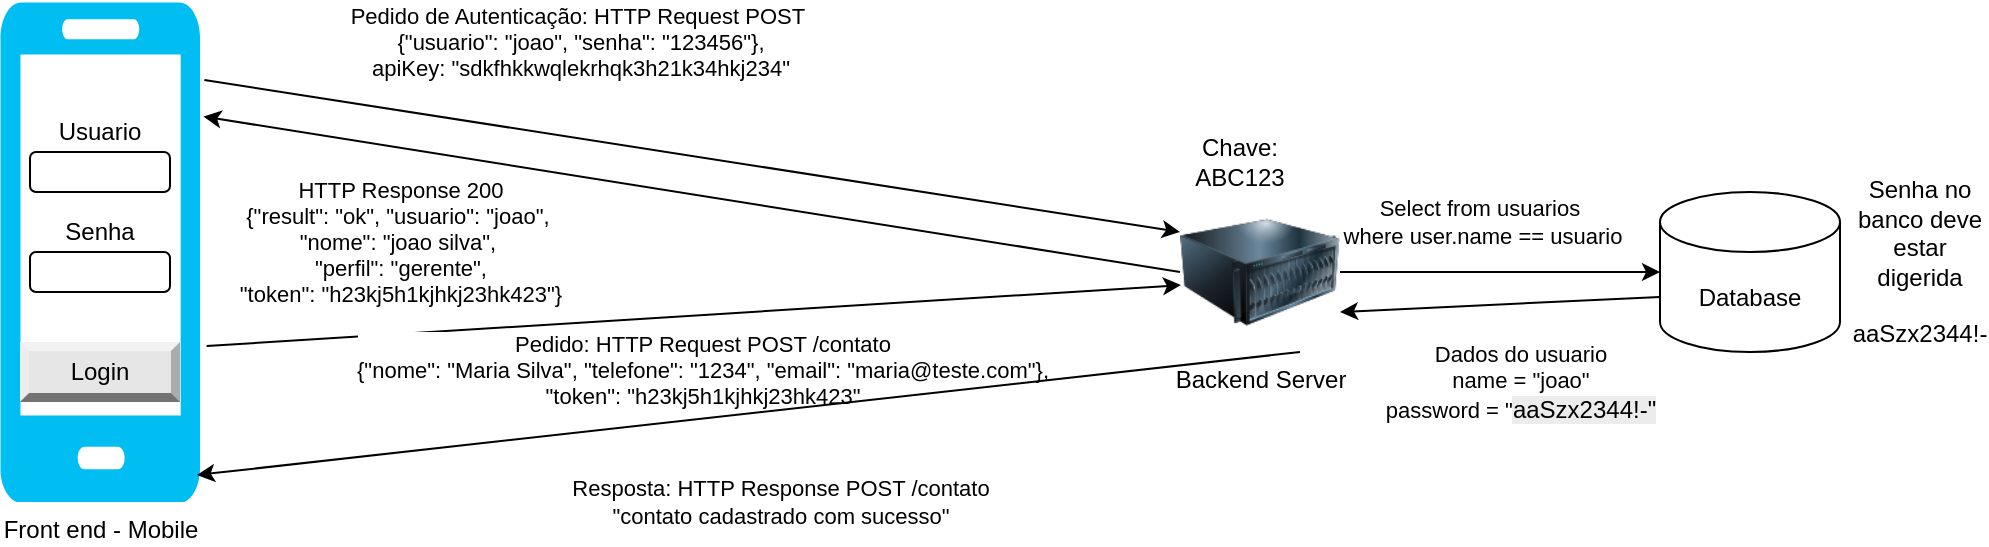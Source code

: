 <mxfile version="28.1.2">
  <diagram name="Página-1" id="zb9RMzV8vCp218RhMX8Y">
    <mxGraphModel dx="883" dy="425" grid="1" gridSize="10" guides="1" tooltips="1" connect="1" arrows="1" fold="1" page="1" pageScale="1" pageWidth="827" pageHeight="1169" math="0" shadow="0">
      <root>
        <mxCell id="0" />
        <mxCell id="1" parent="0" />
        <mxCell id="A1jeh3mbRC1F-0oSoQOF-1" value="Front end - Mobile" style="verticalLabelPosition=bottom;html=1;verticalAlign=top;align=center;strokeColor=none;fillColor=#00BEF2;shape=mxgraph.azure.mobile;pointerEvents=1;" vertex="1" parent="1">
          <mxGeometry x="20" y="130" width="100" height="250" as="geometry" />
        </mxCell>
        <mxCell id="A1jeh3mbRC1F-0oSoQOF-2" value="Backend Server" style="image;html=1;image=img/lib/clip_art/computers/Server_128x128.png" vertex="1" parent="1">
          <mxGeometry x="610" y="225" width="80" height="80" as="geometry" />
        </mxCell>
        <mxCell id="A1jeh3mbRC1F-0oSoQOF-3" value="" style="rounded=1;whiteSpace=wrap;html=1;" vertex="1" parent="1">
          <mxGeometry x="35" y="255" width="70" height="20" as="geometry" />
        </mxCell>
        <mxCell id="A1jeh3mbRC1F-0oSoQOF-4" value="" style="rounded=1;whiteSpace=wrap;html=1;" vertex="1" parent="1">
          <mxGeometry x="35" y="205" width="70" height="20" as="geometry" />
        </mxCell>
        <mxCell id="A1jeh3mbRC1F-0oSoQOF-5" value="Usuario" style="text;html=1;align=center;verticalAlign=middle;whiteSpace=wrap;rounded=0;" vertex="1" parent="1">
          <mxGeometry x="40" y="180" width="60" height="30" as="geometry" />
        </mxCell>
        <mxCell id="A1jeh3mbRC1F-0oSoQOF-6" value="Senha" style="text;html=1;align=center;verticalAlign=middle;whiteSpace=wrap;rounded=0;" vertex="1" parent="1">
          <mxGeometry x="40" y="230" width="60" height="30" as="geometry" />
        </mxCell>
        <mxCell id="A1jeh3mbRC1F-0oSoQOF-7" value="Login" style="labelPosition=center;verticalLabelPosition=middle;align=center;html=1;shape=mxgraph.basic.shaded_button;dx=4.52;fillColor=#E6E6E6;strokeColor=none;whiteSpace=wrap;" vertex="1" parent="1">
          <mxGeometry x="30" y="300" width="80" height="30" as="geometry" />
        </mxCell>
        <mxCell id="A1jeh3mbRC1F-0oSoQOF-8" value="Pedido de Autenticação: HTTP Request POST&amp;nbsp;&lt;div&gt;{&quot;usuario&quot;: &quot;joao&quot;, &quot;senha&quot;: &quot;123456&quot;},&lt;/div&gt;&lt;div&gt;apiKey: &quot;sdkfhkkwqlekrhqk3h21k34hkj234&quot;&lt;/div&gt;" style="endArrow=classic;html=1;rounded=0;exitX=1.022;exitY=0.156;exitDx=0;exitDy=0;exitPerimeter=0;entryX=0;entryY=0.25;entryDx=0;entryDy=0;" edge="1" parent="1" source="A1jeh3mbRC1F-0oSoQOF-1" target="A1jeh3mbRC1F-0oSoQOF-2">
          <mxGeometry x="-0.26" y="48" width="50" height="50" relative="1" as="geometry">
            <mxPoint x="250" y="220" as="sourcePoint" />
            <mxPoint x="300" y="170" as="targetPoint" />
            <mxPoint as="offset" />
          </mxGeometry>
        </mxCell>
        <mxCell id="A1jeh3mbRC1F-0oSoQOF-9" value="Database" style="shape=cylinder3;whiteSpace=wrap;html=1;boundedLbl=1;backgroundOutline=1;size=15;" vertex="1" parent="1">
          <mxGeometry x="850" y="225" width="90" height="80" as="geometry" />
        </mxCell>
        <mxCell id="A1jeh3mbRC1F-0oSoQOF-10" value="Select from usuarios&amp;nbsp;&lt;div&gt;where user.name == usuario&lt;/div&gt;" style="endArrow=classic;html=1;rounded=0;entryX=0;entryY=0.5;entryDx=0;entryDy=0;entryPerimeter=0;" edge="1" parent="1" source="A1jeh3mbRC1F-0oSoQOF-2" target="A1jeh3mbRC1F-0oSoQOF-9">
          <mxGeometry x="-0.121" y="25" width="50" height="50" relative="1" as="geometry">
            <mxPoint x="695" y="268" as="sourcePoint" />
            <mxPoint x="855" y="268" as="targetPoint" />
            <mxPoint as="offset" />
          </mxGeometry>
        </mxCell>
        <mxCell id="A1jeh3mbRC1F-0oSoQOF-11" value="Dados do usuario&lt;div&gt;name = &quot;joao&quot;&lt;/div&gt;&lt;div&gt;password = &quot;&lt;span style=&quot;background-color: rgb(236, 236, 236); font-size: 12px; text-wrap-mode: wrap; color: light-dark(rgb(0, 0, 0), rgb(255, 255, 255));&quot;&gt;aaSzx2344!-&quot;&lt;/span&gt;&lt;/div&gt;" style="endArrow=classic;html=1;rounded=0;exitX=0;exitY=0;exitDx=0;exitDy=52.5;exitPerimeter=0;entryX=1;entryY=0.75;entryDx=0;entryDy=0;" edge="1" parent="1" source="A1jeh3mbRC1F-0oSoQOF-9" target="A1jeh3mbRC1F-0oSoQOF-2">
          <mxGeometry x="-0.102" y="39" width="50" height="50" relative="1" as="geometry">
            <mxPoint x="570" y="220" as="sourcePoint" />
            <mxPoint x="620" y="170" as="targetPoint" />
            <mxPoint as="offset" />
          </mxGeometry>
        </mxCell>
        <mxCell id="A1jeh3mbRC1F-0oSoQOF-13" value="Senha no banco deve estar digerida&lt;div&gt;&lt;br&gt;&lt;/div&gt;&lt;div&gt;aaSzx2344!-&lt;/div&gt;" style="text;html=1;align=center;verticalAlign=middle;whiteSpace=wrap;rounded=0;" vertex="1" parent="1">
          <mxGeometry x="950" y="245" width="60" height="30" as="geometry" />
        </mxCell>
        <mxCell id="A1jeh3mbRC1F-0oSoQOF-14" value="Chave: ABC123" style="text;html=1;align=center;verticalAlign=middle;whiteSpace=wrap;rounded=0;" vertex="1" parent="1">
          <mxGeometry x="610" y="195" width="60" height="30" as="geometry" />
        </mxCell>
        <mxCell id="A1jeh3mbRC1F-0oSoQOF-15" value="HTTP Response 200&lt;div&gt;{&quot;result&quot;: &quot;ok&quot;, &quot;usuario&quot;: &quot;joao&quot;,&amp;nbsp;&lt;/div&gt;&lt;div&gt;&quot;nome&quot;: &quot;joao silva&quot;,&amp;nbsp;&lt;/div&gt;&lt;div&gt;&quot;perfil&quot;: &quot;gerente&quot;,&lt;/div&gt;&lt;div&gt;&quot;token&quot;: &quot;h23kj5h1kjhkj23hk423&quot;}&lt;/div&gt;" style="endArrow=classic;html=1;rounded=0;exitX=0;exitY=0.5;exitDx=0;exitDy=0;entryX=1.017;entryY=0.229;entryDx=0;entryDy=0;entryPerimeter=0;" edge="1" parent="1" source="A1jeh3mbRC1F-0oSoQOF-2" target="A1jeh3mbRC1F-0oSoQOF-1">
          <mxGeometry x="0.567" y="47" width="50" height="50" relative="1" as="geometry">
            <mxPoint x="400" y="210" as="sourcePoint" />
            <mxPoint x="888" y="286" as="targetPoint" />
            <mxPoint as="offset" />
          </mxGeometry>
        </mxCell>
        <mxCell id="A1jeh3mbRC1F-0oSoQOF-16" value="Pedido: HTTP Request POST /contato&lt;div&gt;{&quot;nome&quot;: &quot;Maria Silva&quot;, &quot;telefone&quot;: &quot;1234&quot;, &quot;email&quot;: &quot;maria@teste.com&quot;},&lt;/div&gt;&lt;div&gt;&quot;token&quot;:&amp;nbsp;&lt;span style=&quot;background-color: light-dark(#ffffff, var(--ge-dark-color, #121212)); color: light-dark(rgb(0, 0, 0), rgb(255, 255, 255));&quot;&gt;&quot;h23kj5h1kjhkj23hk423&quot;&lt;/span&gt;&lt;/div&gt;" style="endArrow=classic;html=1;rounded=0;exitX=1.033;exitY=0.688;exitDx=0;exitDy=0;exitPerimeter=0;entryX=0.006;entryY=0.582;entryDx=0;entryDy=0;entryPerimeter=0;" edge="1" parent="1" source="A1jeh3mbRC1F-0oSoQOF-1" target="A1jeh3mbRC1F-0oSoQOF-2">
          <mxGeometry x="0.011" y="-27" width="50" height="50" relative="1" as="geometry">
            <mxPoint x="170" y="170" as="sourcePoint" />
            <mxPoint x="658" y="246" as="targetPoint" />
            <mxPoint as="offset" />
          </mxGeometry>
        </mxCell>
        <mxCell id="A1jeh3mbRC1F-0oSoQOF-17" value="Resposta: HTTP Response POST /contato&lt;div&gt;&quot;contato cadastrado com sucesso&quot;&lt;/div&gt;" style="endArrow=classic;html=1;rounded=0;entryX=0.984;entryY=0.946;entryDx=0;entryDy=0;entryPerimeter=0;exitX=0.75;exitY=1;exitDx=0;exitDy=0;" edge="1" parent="1" source="A1jeh3mbRC1F-0oSoQOF-2" target="A1jeh3mbRC1F-0oSoQOF-1">
          <mxGeometry x="-0.039" y="46" width="50" height="50" relative="1" as="geometry">
            <mxPoint x="550" y="297" as="sourcePoint" />
            <mxPoint x="240" y="360" as="targetPoint" />
            <mxPoint as="offset" />
          </mxGeometry>
        </mxCell>
      </root>
    </mxGraphModel>
  </diagram>
</mxfile>
